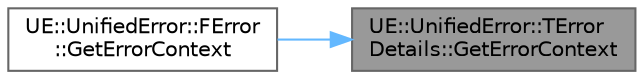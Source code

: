 digraph "UE::UnifiedError::TErrorDetails::GetErrorContext"
{
 // INTERACTIVE_SVG=YES
 // LATEX_PDF_SIZE
  bgcolor="transparent";
  edge [fontname=Helvetica,fontsize=10,labelfontname=Helvetica,labelfontsize=10];
  node [fontname=Helvetica,fontsize=10,shape=box,height=0.2,width=0.4];
  rankdir="RL";
  Node1 [id="Node000001",label="UE::UnifiedError::TError\lDetails::GetErrorContext",height=0.2,width=0.4,color="gray40", fillcolor="grey60", style="filled", fontcolor="black",tooltip=" "];
  Node1 -> Node2 [id="edge1_Node000001_Node000002",dir="back",color="steelblue1",style="solid",tooltip=" "];
  Node2 [id="Node000002",label="UE::UnifiedError::FError\l::GetErrorContext",height=0.2,width=0.4,color="grey40", fillcolor="white", style="filled",URL="$d4/d8b/classUE_1_1UnifiedError_1_1FError.html#acd5c5f01ce2eed39f9407d6a56209851",tooltip=" "];
}
